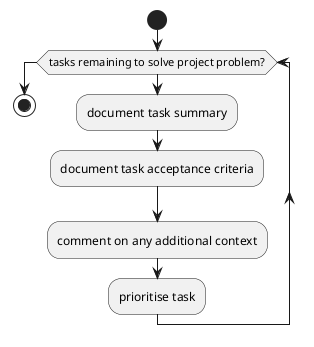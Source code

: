 @startuml

start

while (tasks remaining to solve project problem?)
  :document task summary;
  :document task acceptance criteria;
  :comment on any additional context;
  :prioritise task;
endwhile

stop

@enduml
